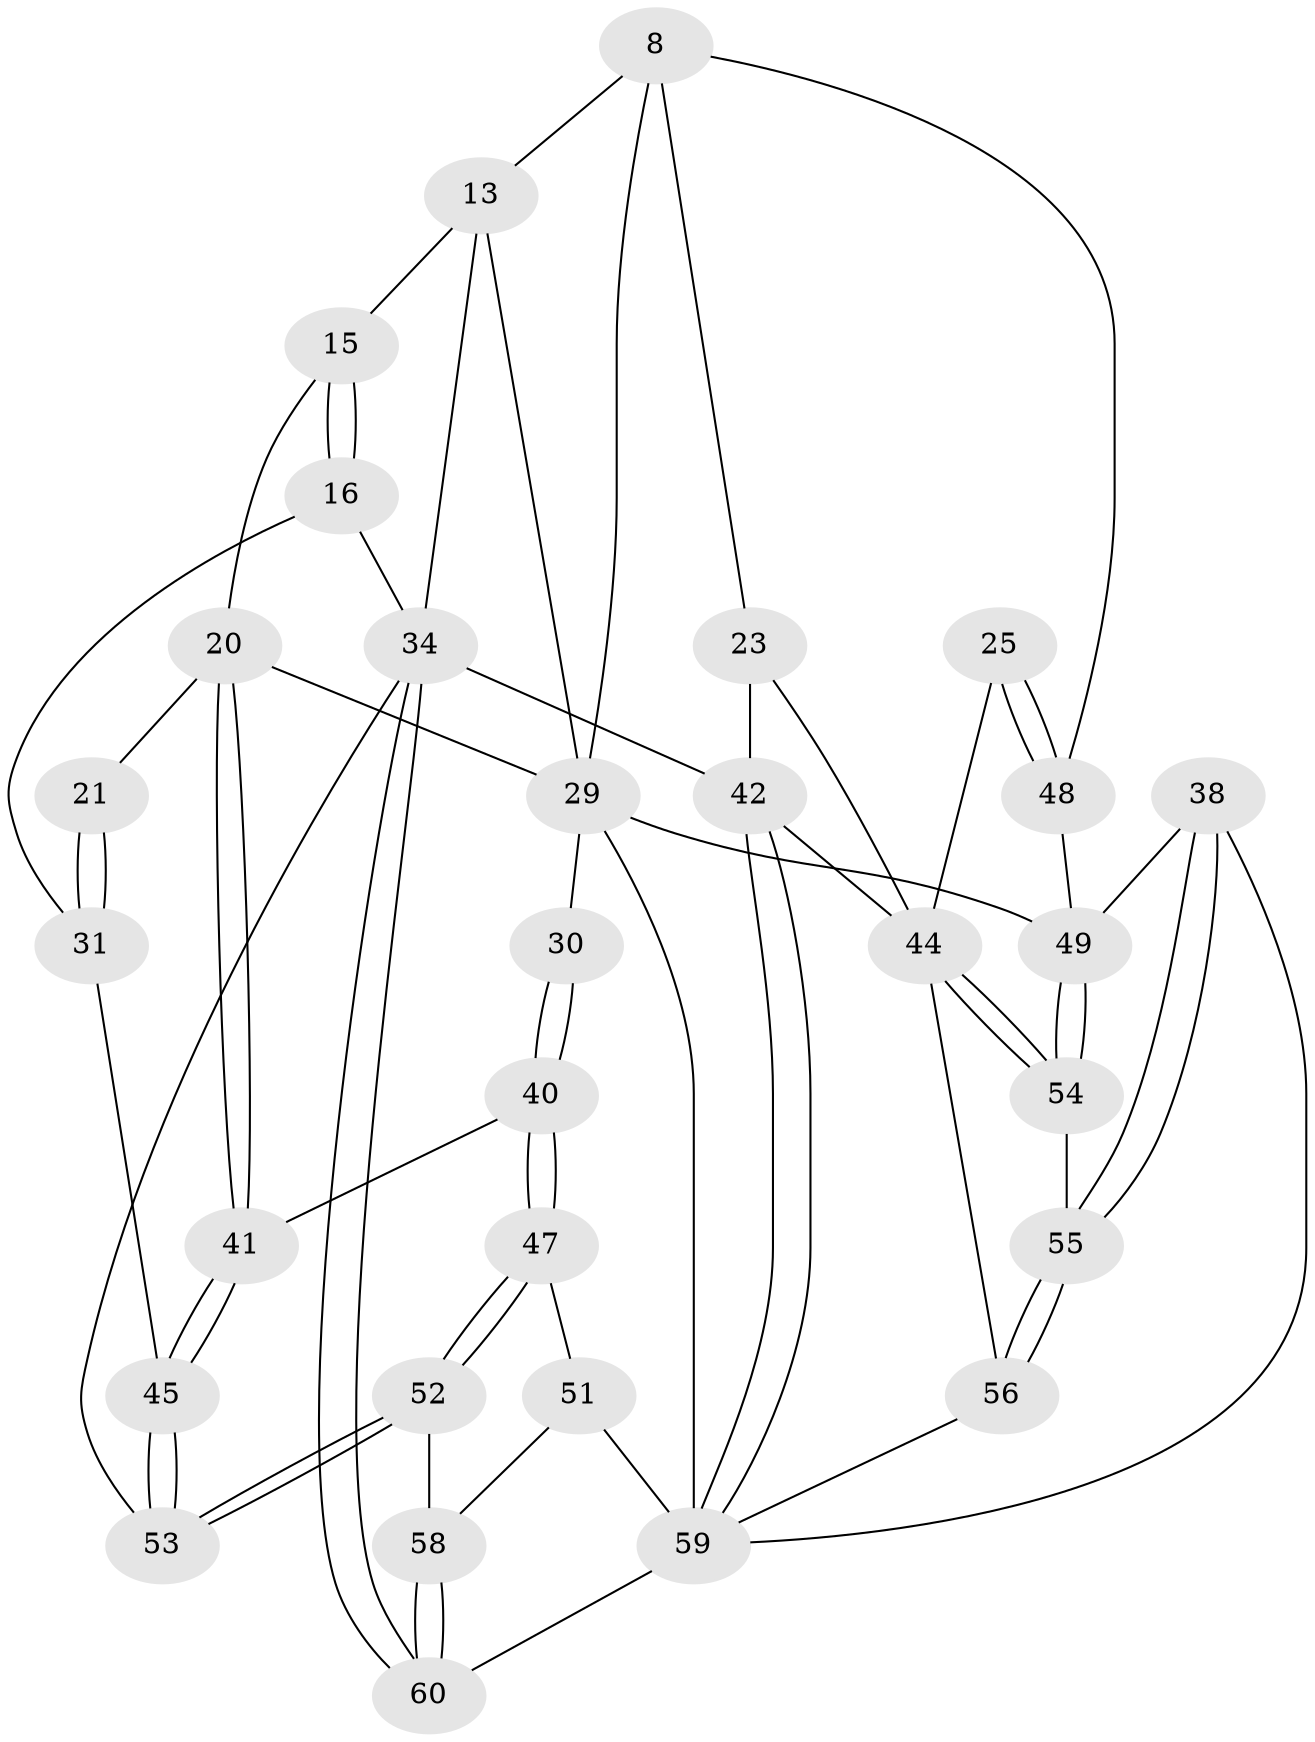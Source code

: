 // original degree distribution, {3: 0.06666666666666667, 5: 0.5666666666666667, 6: 0.2, 4: 0.16666666666666666}
// Generated by graph-tools (version 1.1) at 2025/01/03/09/25 05:01:28]
// undirected, 30 vertices, 68 edges
graph export_dot {
graph [start="1"]
  node [color=gray90,style=filled];
  8 [pos="+0.708309332631751+0.3471066066496296",super="+7"];
  13 [pos="+0.3600645512447406+0.09373485445901263",super="+5"];
  15 [pos="+0.31189352887939276+0.11690989499928753",super="+14"];
  16 [pos="+0+0.03729558588710456"];
  20 [pos="+0.02539027196458002+0.4323347873285313",super="+19"];
  21 [pos="+0+0.4044025284753985"];
  23 [pos="+1+0.05358408592690692",super="+6"];
  25 [pos="+1+0.5361297918609731"];
  29 [pos="+0.28259449273065806+0.4754203293151078",super="+22+10"];
  30 [pos="+0.252423220366991+0.48383114837886537"];
  31 [pos="+0+0.3928281293614887",super="+17+18"];
  34 [pos="+0+1",super="+3"];
  38 [pos="+0.6396493502973493+0.6253625006921292"];
  40 [pos="+0.22954855588004244+0.5752018085489445"];
  41 [pos="+0.12347698828621834+0.5841238537466166"];
  42 [pos="+1+1",super="+2"];
  44 [pos="+1+0.7532292718193925",super="+24+43"];
  45 [pos="+0.08645875036956595+0.6300252166427038",super="+32"];
  47 [pos="+0.29331690193927434+0.6669168110771908"];
  48 [pos="+0.8490687241905472+0.6077321439045174",super="+27+26"];
  49 [pos="+0.823890996776795+0.6332907465376624",super="+37+28"];
  51 [pos="+0.4052426227804111+0.7334260108405455",super="+46"];
  52 [pos="+0.01843647587754723+0.8851239651223035"];
  53 [pos="+0+0.9270574308715606",super="+33"];
  54 [pos="+0.7819672619401344+0.7664351274884282"];
  55 [pos="+0.7800058282480491+0.7681150653119528"];
  56 [pos="+0.7356103208637939+0.8648675713142071"];
  58 [pos="+0.2637375805967006+0.8661250411466128"];
  59 [pos="+0.5591379642049753+1",super="+57+36"];
  60 [pos="+0.5339560292465976+1"];
  8 -- 48;
  8 -- 23;
  8 -- 29;
  8 -- 13;
  13 -- 15;
  13 -- 29;
  13 -- 34;
  15 -- 16;
  15 -- 16;
  15 -- 20;
  16 -- 34;
  16 -- 31;
  20 -- 21;
  20 -- 41;
  20 -- 41;
  20 -- 29;
  21 -- 31 [weight=2];
  21 -- 31;
  23 -- 42 [weight=2];
  23 -- 44;
  25 -- 48 [weight=2];
  25 -- 48;
  25 -- 44;
  29 -- 30 [weight=2];
  29 -- 59 [weight=2];
  29 -- 49;
  30 -- 40;
  30 -- 40;
  31 -- 45;
  34 -- 60;
  34 -- 60;
  34 -- 42 [weight=2];
  34 -- 53;
  38 -- 55;
  38 -- 55;
  38 -- 49;
  38 -- 59;
  40 -- 41;
  40 -- 47;
  40 -- 47;
  41 -- 45;
  41 -- 45;
  42 -- 59;
  42 -- 59;
  42 -- 44;
  44 -- 54;
  44 -- 54;
  44 -- 56;
  45 -- 53 [weight=2];
  45 -- 53;
  47 -- 52;
  47 -- 52;
  47 -- 51;
  48 -- 49 [weight=2];
  49 -- 54;
  49 -- 54;
  51 -- 58;
  51 -- 59 [weight=2];
  52 -- 53;
  52 -- 53;
  52 -- 58;
  54 -- 55;
  55 -- 56;
  55 -- 56;
  56 -- 59;
  58 -- 60;
  58 -- 60;
  59 -- 60;
}
